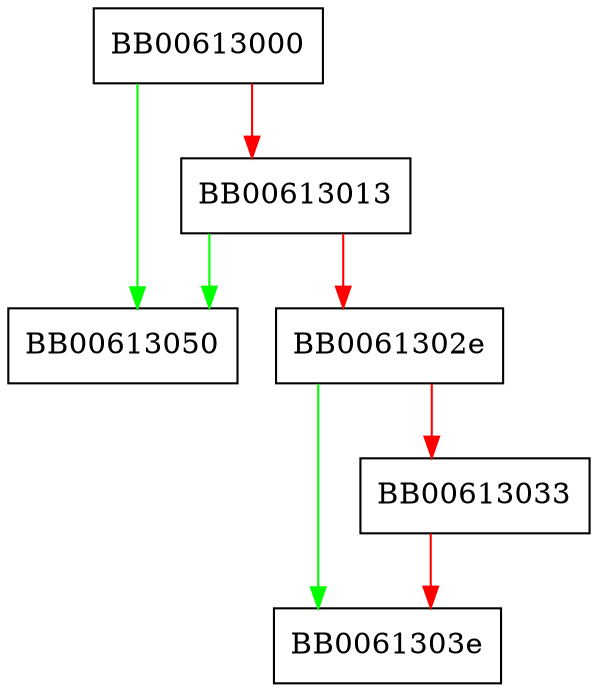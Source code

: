 digraph PEM_read_RSAPrivateKey {
  node [shape="box"];
  graph [splines=ortho];
  BB00613000 -> BB00613050 [color="green"];
  BB00613000 -> BB00613013 [color="red"];
  BB00613013 -> BB00613050 [color="green"];
  BB00613013 -> BB0061302e [color="red"];
  BB0061302e -> BB0061303e [color="green"];
  BB0061302e -> BB00613033 [color="red"];
  BB00613033 -> BB0061303e [color="red"];
}